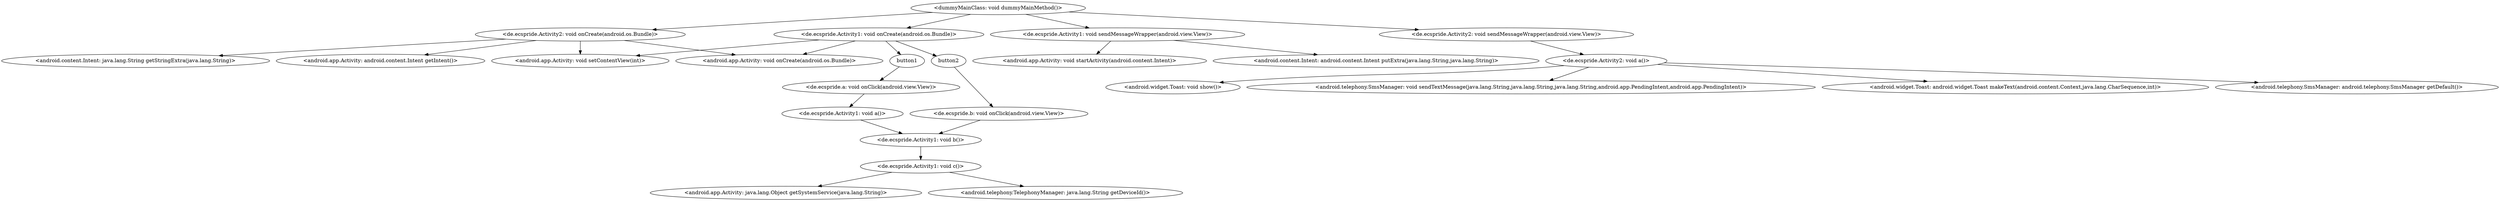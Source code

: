 digraph "callgraph" {
    "<dummyMainClass: void dummyMainMethod()>"
    "<de.ecspride.Activity1: void onCreate(android.os.Bundle)>"
    "<dummyMainClass: void dummyMainMethod()>"->"<de.ecspride.Activity1: void onCreate(android.os.Bundle)>";
    "<de.ecspride.Activity1: void sendMessageWrapper(android.view.View)>"
    "<dummyMainClass: void dummyMainMethod()>"->"<de.ecspride.Activity1: void sendMessageWrapper(android.view.View)>";
    "<de.ecspride.b: void onClick(android.view.View)>"
    "<de.ecspride.a: void onClick(android.view.View)>"
    "<de.ecspride.Activity2: void onCreate(android.os.Bundle)>"
    "<dummyMainClass: void dummyMainMethod()>"->"<de.ecspride.Activity2: void onCreate(android.os.Bundle)>";
    "<de.ecspride.Activity2: void sendMessageWrapper(android.view.View)>"
    "<dummyMainClass: void dummyMainMethod()>"->"<de.ecspride.Activity2: void sendMessageWrapper(android.view.View)>";
    "<android.app.Activity: void onCreate(android.os.Bundle)>"
    "<de.ecspride.Activity1: void onCreate(android.os.Bundle)>"->"<android.app.Activity: void onCreate(android.os.Bundle)>";
    "<android.app.Activity: void setContentView(int)>"
    "<de.ecspride.Activity1: void onCreate(android.os.Bundle)>"->"<android.app.Activity: void setContentView(int)>";
    "<android.content.Intent: android.content.Intent putExtra(java.lang.String,java.lang.String)>"
    "<de.ecspride.Activity1: void sendMessageWrapper(android.view.View)>"->"<android.content.Intent: android.content.Intent putExtra(java.lang.String,java.lang.String)>";
    "<android.app.Activity: void startActivity(android.content.Intent)>"
    "<de.ecspride.Activity1: void sendMessageWrapper(android.view.View)>"->"<android.app.Activity: void startActivity(android.content.Intent)>";
    "<de.ecspride.Activity1: void b()>"
    "<de.ecspride.b: void onClick(android.view.View)>"->"<de.ecspride.Activity1: void b()>";
    "<de.ecspride.Activity1: void a()>"
    "<de.ecspride.a: void onClick(android.view.View)>"->"<de.ecspride.Activity1: void a()>";
    "<de.ecspride.Activity2: void onCreate(android.os.Bundle)>"->"<android.app.Activity: void onCreate(android.os.Bundle)>";
    "<android.app.Activity: android.content.Intent getIntent()>"
    "<de.ecspride.Activity2: void onCreate(android.os.Bundle)>"->"<android.app.Activity: android.content.Intent getIntent()>";
    "<de.ecspride.Activity2: void onCreate(android.os.Bundle)>"->"<android.app.Activity: void setContentView(int)>";
    "<android.content.Intent: java.lang.String getStringExtra(java.lang.String)>"
    "<de.ecspride.Activity2: void onCreate(android.os.Bundle)>"->"<android.content.Intent: java.lang.String getStringExtra(java.lang.String)>";
    "<de.ecspride.Activity2: void a()>"
    "<de.ecspride.Activity2: void sendMessageWrapper(android.view.View)>"->"<de.ecspride.Activity2: void a()>";
    "<android.widget.Toast: android.widget.Toast makeText(android.content.Context,java.lang.CharSequence,int)>"
    "<de.ecspride.Activity2: void a()>"->"<android.widget.Toast: android.widget.Toast makeText(android.content.Context,java.lang.CharSequence,int)>";
    "<android.telephony.SmsManager: android.telephony.SmsManager getDefault()>"
    "<de.ecspride.Activity2: void a()>"->"<android.telephony.SmsManager: android.telephony.SmsManager getDefault()>";
    "<de.ecspride.Activity1: void c()>"
    "<de.ecspride.Activity1: void b()>"->"<de.ecspride.Activity1: void c()>";
    "<de.ecspride.Activity1: void a()>"->"<de.ecspride.Activity1: void b()>";
    "<android.widget.Toast: void show()>"
    "<de.ecspride.Activity2: void a()>"->"<android.widget.Toast: void show()>";
    "<android.telephony.SmsManager: void sendTextMessage(java.lang.String,java.lang.String,java.lang.String,android.app.PendingIntent,android.app.PendingIntent)>"
    "<de.ecspride.Activity2: void a()>"->"<android.telephony.SmsManager: void sendTextMessage(java.lang.String,java.lang.String,java.lang.String,android.app.PendingIntent,android.app.PendingIntent)>";
    "<android.app.Activity: java.lang.Object getSystemService(java.lang.String)>"
    "<de.ecspride.Activity1: void c()>"->"<android.app.Activity: java.lang.Object getSystemService(java.lang.String)>";
    "<android.telephony.TelephonyManager: java.lang.String getDeviceId()>"
    "<de.ecspride.Activity1: void c()>"->"<android.telephony.TelephonyManager: java.lang.String getDeviceId()>";
    "<de.ecspride.Activity1: void onCreate(android.os.Bundle)>"->"button2";
    "button2"->"<de.ecspride.b: void onClick(android.view.View)>";
    "<de.ecspride.Activity1: void onCreate(android.os.Bundle)>"->"button1";
    "button1"->"<de.ecspride.a: void onClick(android.view.View)>";
}
